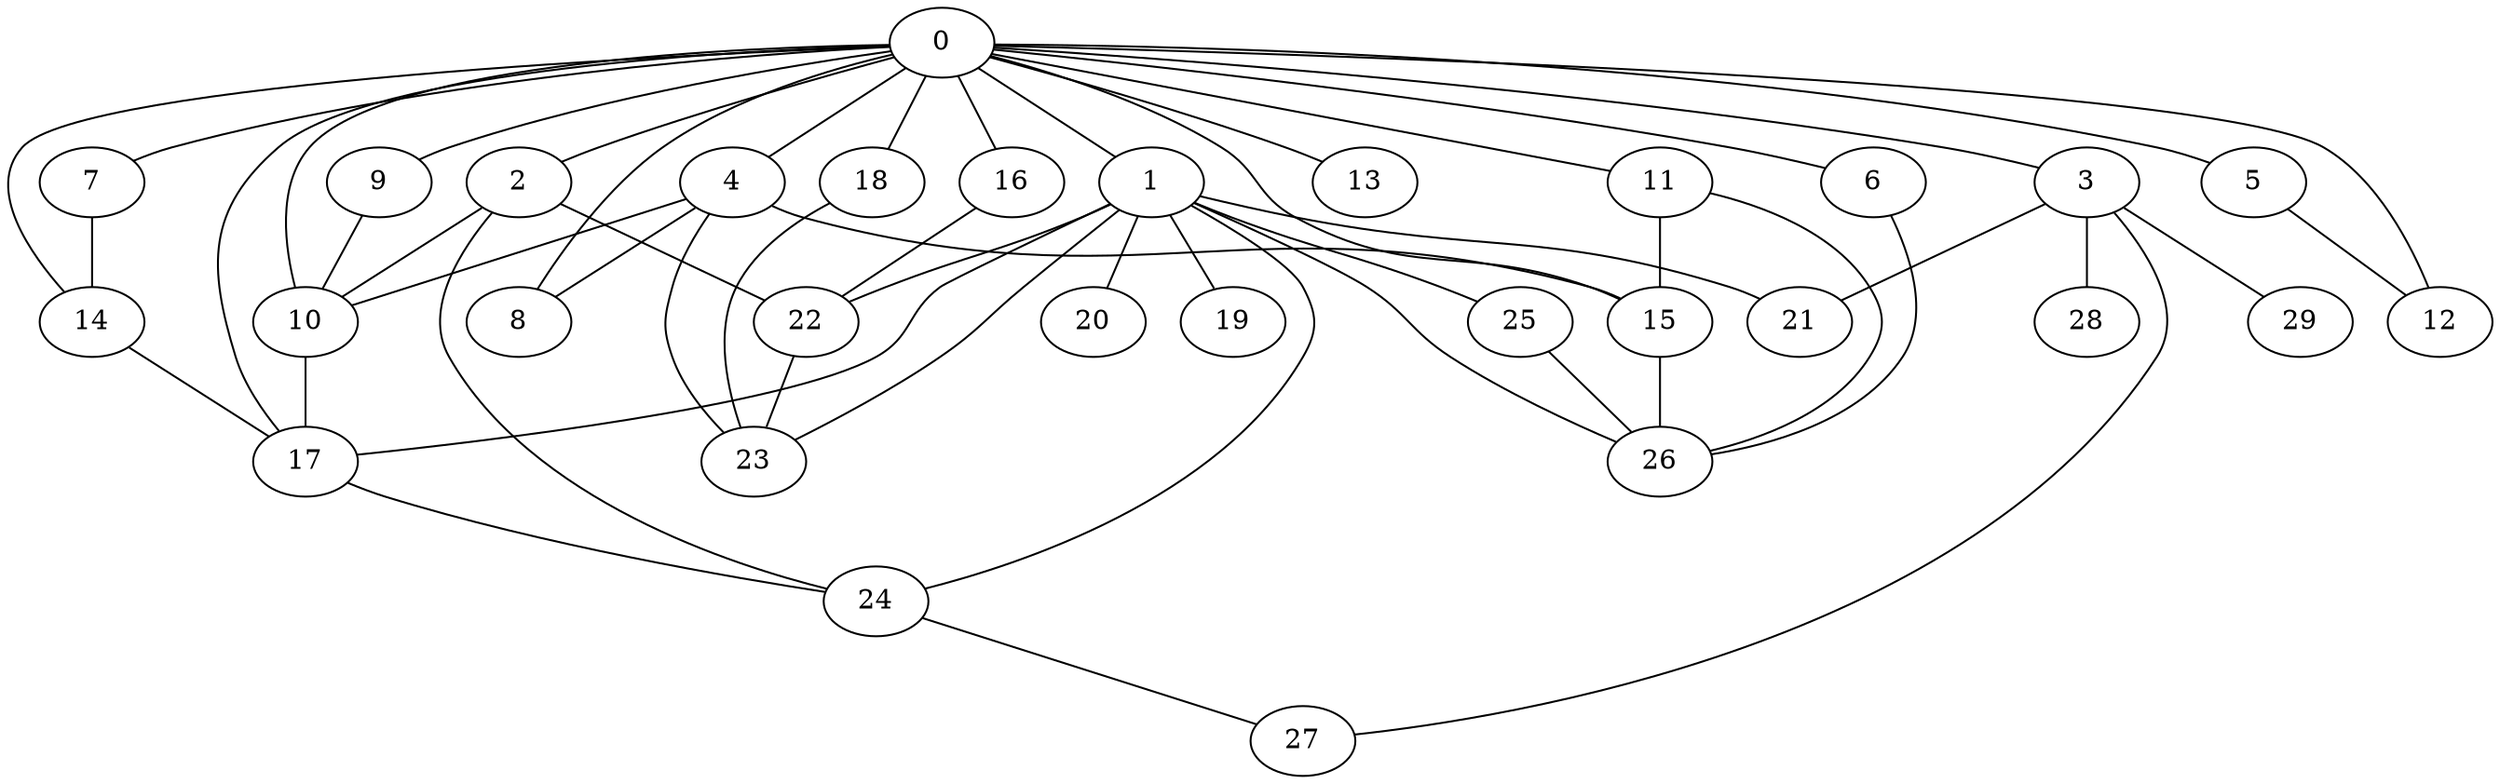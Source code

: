 
graph graphname {
    0 -- 1
0 -- 2
0 -- 3
0 -- 4
0 -- 5
0 -- 6
0 -- 7
0 -- 8
0 -- 9
0 -- 10
0 -- 11
0 -- 12
0 -- 13
0 -- 14
0 -- 15
0 -- 16
0 -- 17
0 -- 18
1 -- 19
1 -- 20
1 -- 21
1 -- 22
1 -- 23
1 -- 24
1 -- 25
1 -- 26
1 -- 17
2 -- 22
2 -- 10
2 -- 24
3 -- 27
3 -- 28
3 -- 29
3 -- 21
4 -- 8
4 -- 23
4 -- 10
4 -- 15
5 -- 12
6 -- 26
7 -- 14
9 -- 10
10 -- 17
11 -- 26
11 -- 15
14 -- 17
15 -- 26
16 -- 22
17 -- 24
18 -- 23
22 -- 23
24 -- 27
25 -- 26

}
